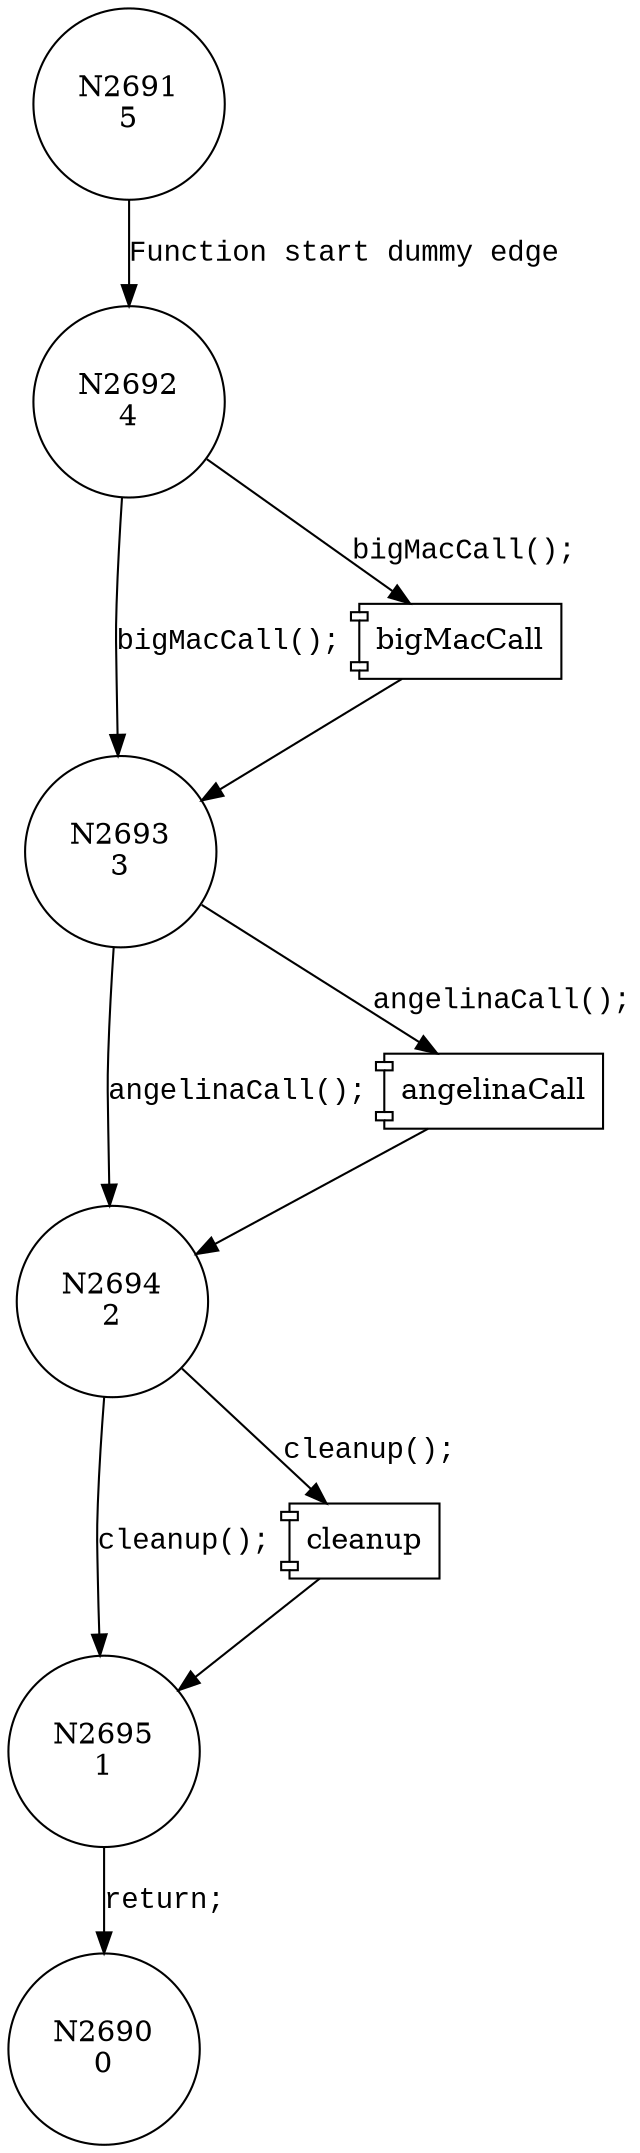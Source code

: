 digraph Specification1 {
2691 [shape="circle" label="N2691\n5"]
2692 [shape="circle" label="N2692\n4"]
2693 [shape="circle" label="N2693\n3"]
2694 [shape="circle" label="N2694\n2"]
2695 [shape="circle" label="N2695\n1"]
2690 [shape="circle" label="N2690\n0"]
2691 -> 2692 [label="Function start dummy edge" fontname="Courier New"]
100023 [shape="component" label="bigMacCall"]
2692 -> 100023 [label="bigMacCall();" fontname="Courier New"]
100023 -> 2693 [label="" fontname="Courier New"]
2692 -> 2693 [label="bigMacCall();" fontname="Courier New"]
100024 [shape="component" label="angelinaCall"]
2693 -> 100024 [label="angelinaCall();" fontname="Courier New"]
100024 -> 2694 [label="" fontname="Courier New"]
2693 -> 2694 [label="angelinaCall();" fontname="Courier New"]
100025 [shape="component" label="cleanup"]
2694 -> 100025 [label="cleanup();" fontname="Courier New"]
100025 -> 2695 [label="" fontname="Courier New"]
2694 -> 2695 [label="cleanup();" fontname="Courier New"]
2695 -> 2690 [label="return;" fontname="Courier New"]
}